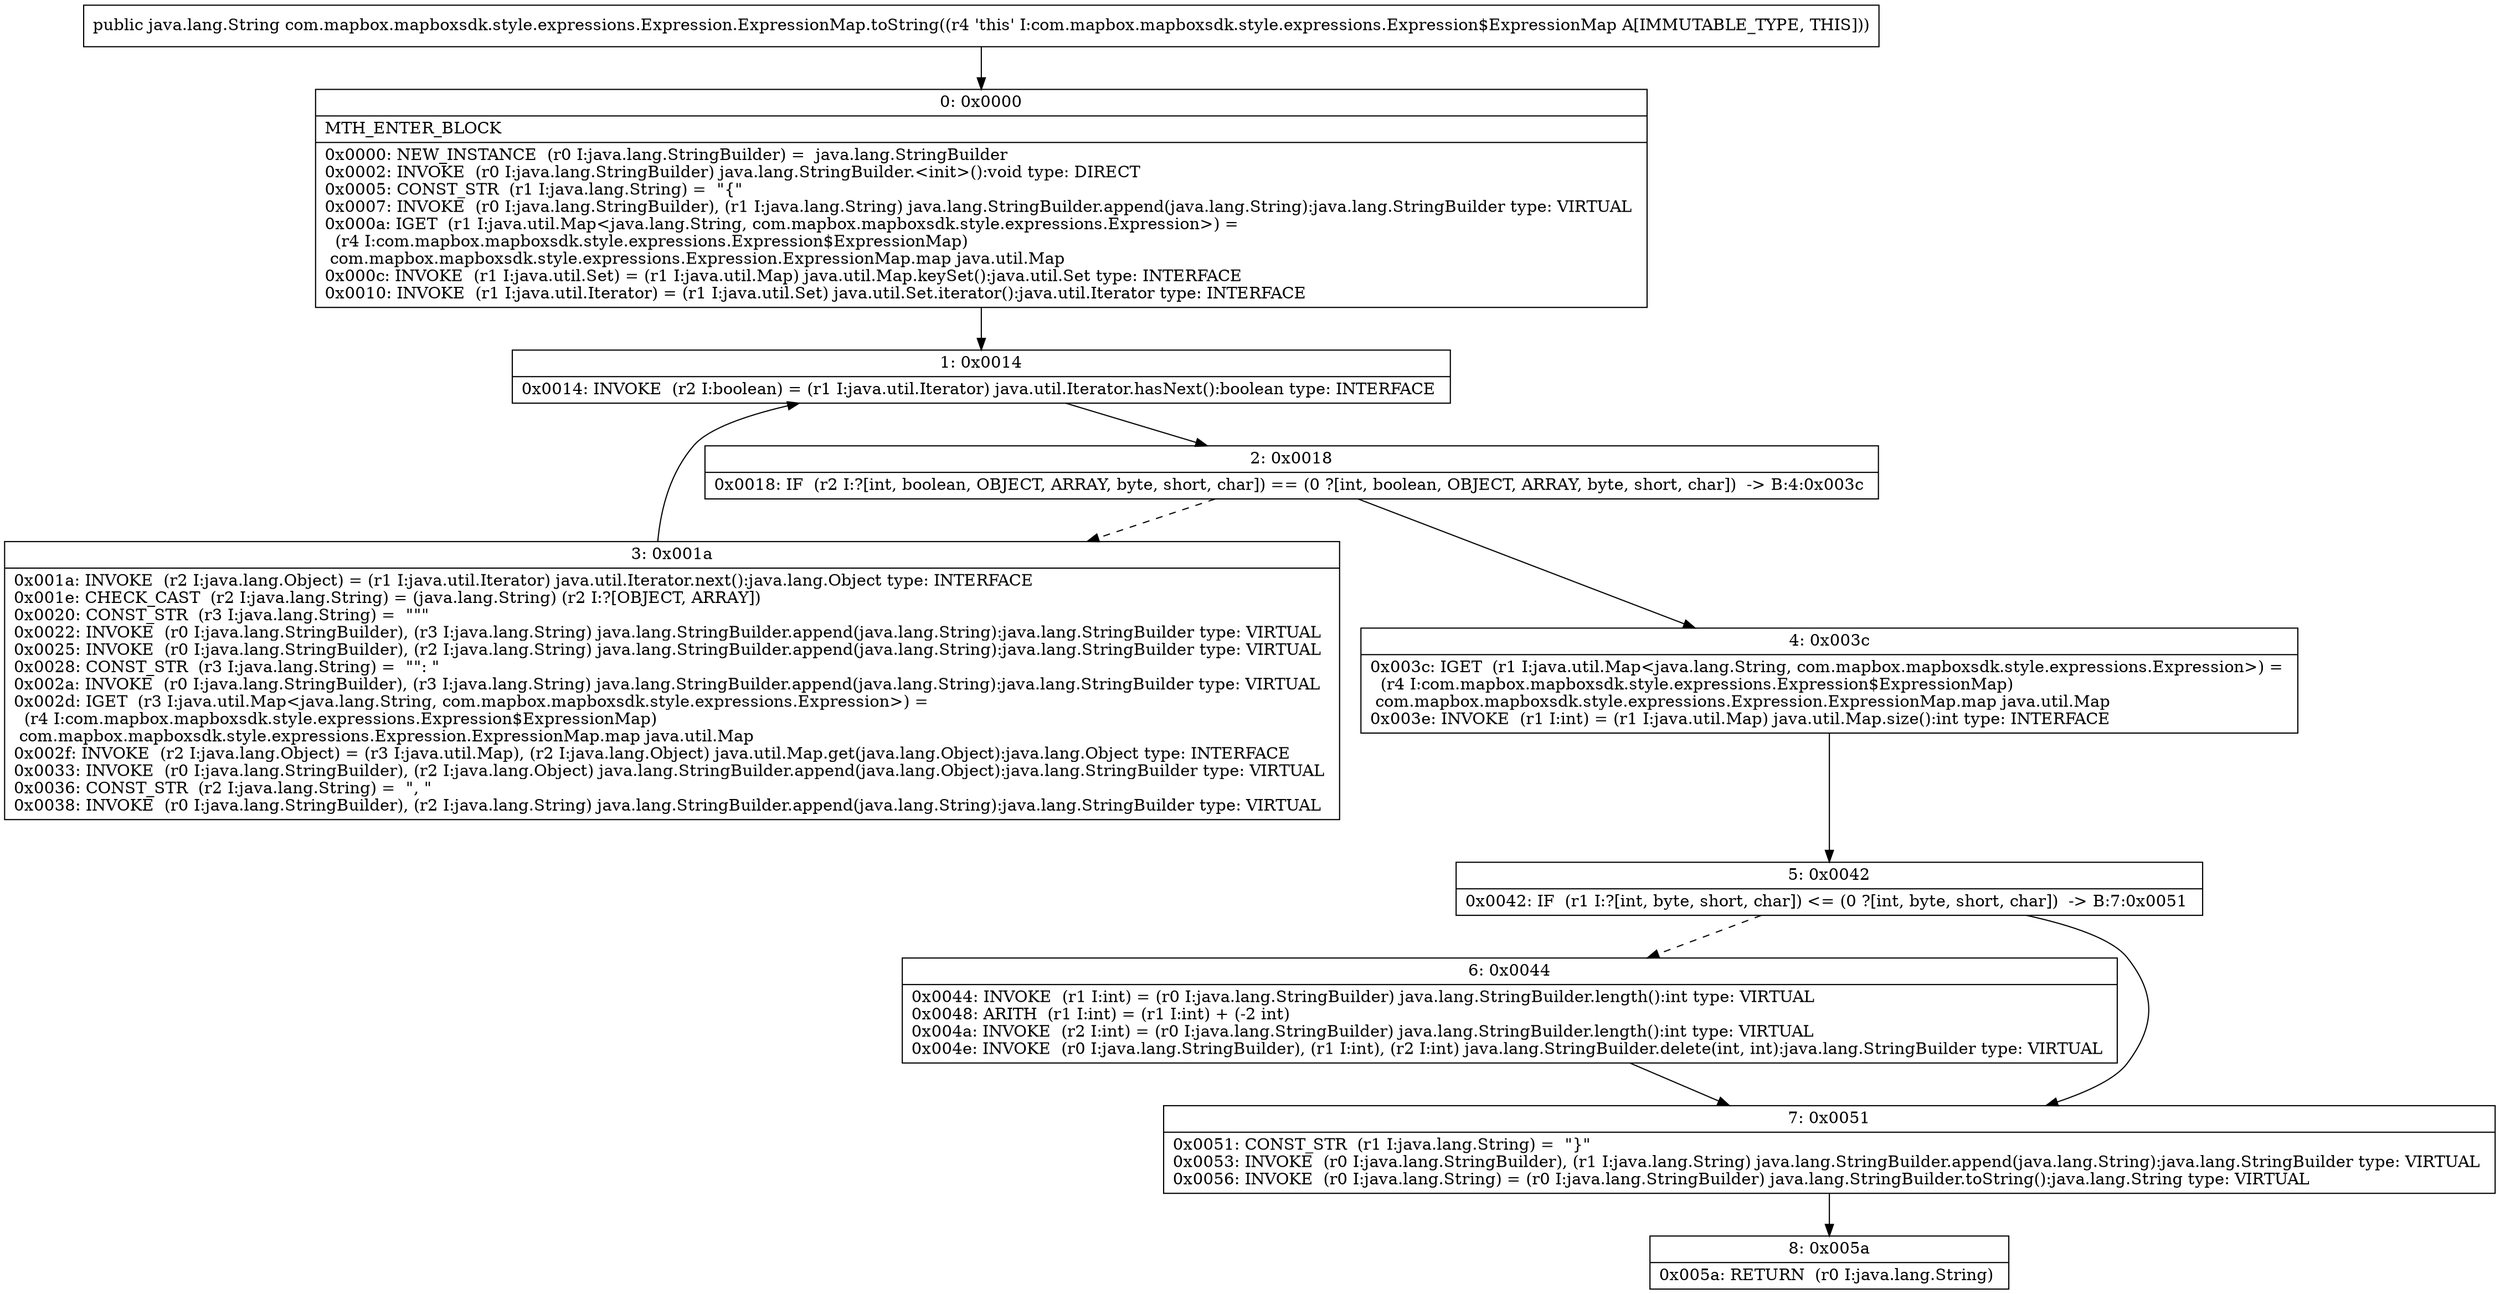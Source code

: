 digraph "CFG forcom.mapbox.mapboxsdk.style.expressions.Expression.ExpressionMap.toString()Ljava\/lang\/String;" {
Node_0 [shape=record,label="{0\:\ 0x0000|MTH_ENTER_BLOCK\l|0x0000: NEW_INSTANCE  (r0 I:java.lang.StringBuilder) =  java.lang.StringBuilder \l0x0002: INVOKE  (r0 I:java.lang.StringBuilder) java.lang.StringBuilder.\<init\>():void type: DIRECT \l0x0005: CONST_STR  (r1 I:java.lang.String) =  \"\{\" \l0x0007: INVOKE  (r0 I:java.lang.StringBuilder), (r1 I:java.lang.String) java.lang.StringBuilder.append(java.lang.String):java.lang.StringBuilder type: VIRTUAL \l0x000a: IGET  (r1 I:java.util.Map\<java.lang.String, com.mapbox.mapboxsdk.style.expressions.Expression\>) = \l  (r4 I:com.mapbox.mapboxsdk.style.expressions.Expression$ExpressionMap)\l com.mapbox.mapboxsdk.style.expressions.Expression.ExpressionMap.map java.util.Map \l0x000c: INVOKE  (r1 I:java.util.Set) = (r1 I:java.util.Map) java.util.Map.keySet():java.util.Set type: INTERFACE \l0x0010: INVOKE  (r1 I:java.util.Iterator) = (r1 I:java.util.Set) java.util.Set.iterator():java.util.Iterator type: INTERFACE \l}"];
Node_1 [shape=record,label="{1\:\ 0x0014|0x0014: INVOKE  (r2 I:boolean) = (r1 I:java.util.Iterator) java.util.Iterator.hasNext():boolean type: INTERFACE \l}"];
Node_2 [shape=record,label="{2\:\ 0x0018|0x0018: IF  (r2 I:?[int, boolean, OBJECT, ARRAY, byte, short, char]) == (0 ?[int, boolean, OBJECT, ARRAY, byte, short, char])  \-\> B:4:0x003c \l}"];
Node_3 [shape=record,label="{3\:\ 0x001a|0x001a: INVOKE  (r2 I:java.lang.Object) = (r1 I:java.util.Iterator) java.util.Iterator.next():java.lang.Object type: INTERFACE \l0x001e: CHECK_CAST  (r2 I:java.lang.String) = (java.lang.String) (r2 I:?[OBJECT, ARRAY]) \l0x0020: CONST_STR  (r3 I:java.lang.String) =  \"\"\" \l0x0022: INVOKE  (r0 I:java.lang.StringBuilder), (r3 I:java.lang.String) java.lang.StringBuilder.append(java.lang.String):java.lang.StringBuilder type: VIRTUAL \l0x0025: INVOKE  (r0 I:java.lang.StringBuilder), (r2 I:java.lang.String) java.lang.StringBuilder.append(java.lang.String):java.lang.StringBuilder type: VIRTUAL \l0x0028: CONST_STR  (r3 I:java.lang.String) =  \"\": \" \l0x002a: INVOKE  (r0 I:java.lang.StringBuilder), (r3 I:java.lang.String) java.lang.StringBuilder.append(java.lang.String):java.lang.StringBuilder type: VIRTUAL \l0x002d: IGET  (r3 I:java.util.Map\<java.lang.String, com.mapbox.mapboxsdk.style.expressions.Expression\>) = \l  (r4 I:com.mapbox.mapboxsdk.style.expressions.Expression$ExpressionMap)\l com.mapbox.mapboxsdk.style.expressions.Expression.ExpressionMap.map java.util.Map \l0x002f: INVOKE  (r2 I:java.lang.Object) = (r3 I:java.util.Map), (r2 I:java.lang.Object) java.util.Map.get(java.lang.Object):java.lang.Object type: INTERFACE \l0x0033: INVOKE  (r0 I:java.lang.StringBuilder), (r2 I:java.lang.Object) java.lang.StringBuilder.append(java.lang.Object):java.lang.StringBuilder type: VIRTUAL \l0x0036: CONST_STR  (r2 I:java.lang.String) =  \", \" \l0x0038: INVOKE  (r0 I:java.lang.StringBuilder), (r2 I:java.lang.String) java.lang.StringBuilder.append(java.lang.String):java.lang.StringBuilder type: VIRTUAL \l}"];
Node_4 [shape=record,label="{4\:\ 0x003c|0x003c: IGET  (r1 I:java.util.Map\<java.lang.String, com.mapbox.mapboxsdk.style.expressions.Expression\>) = \l  (r4 I:com.mapbox.mapboxsdk.style.expressions.Expression$ExpressionMap)\l com.mapbox.mapboxsdk.style.expressions.Expression.ExpressionMap.map java.util.Map \l0x003e: INVOKE  (r1 I:int) = (r1 I:java.util.Map) java.util.Map.size():int type: INTERFACE \l}"];
Node_5 [shape=record,label="{5\:\ 0x0042|0x0042: IF  (r1 I:?[int, byte, short, char]) \<= (0 ?[int, byte, short, char])  \-\> B:7:0x0051 \l}"];
Node_6 [shape=record,label="{6\:\ 0x0044|0x0044: INVOKE  (r1 I:int) = (r0 I:java.lang.StringBuilder) java.lang.StringBuilder.length():int type: VIRTUAL \l0x0048: ARITH  (r1 I:int) = (r1 I:int) + (\-2 int) \l0x004a: INVOKE  (r2 I:int) = (r0 I:java.lang.StringBuilder) java.lang.StringBuilder.length():int type: VIRTUAL \l0x004e: INVOKE  (r0 I:java.lang.StringBuilder), (r1 I:int), (r2 I:int) java.lang.StringBuilder.delete(int, int):java.lang.StringBuilder type: VIRTUAL \l}"];
Node_7 [shape=record,label="{7\:\ 0x0051|0x0051: CONST_STR  (r1 I:java.lang.String) =  \"\}\" \l0x0053: INVOKE  (r0 I:java.lang.StringBuilder), (r1 I:java.lang.String) java.lang.StringBuilder.append(java.lang.String):java.lang.StringBuilder type: VIRTUAL \l0x0056: INVOKE  (r0 I:java.lang.String) = (r0 I:java.lang.StringBuilder) java.lang.StringBuilder.toString():java.lang.String type: VIRTUAL \l}"];
Node_8 [shape=record,label="{8\:\ 0x005a|0x005a: RETURN  (r0 I:java.lang.String) \l}"];
MethodNode[shape=record,label="{public java.lang.String com.mapbox.mapboxsdk.style.expressions.Expression.ExpressionMap.toString((r4 'this' I:com.mapbox.mapboxsdk.style.expressions.Expression$ExpressionMap A[IMMUTABLE_TYPE, THIS])) }"];
MethodNode -> Node_0;
Node_0 -> Node_1;
Node_1 -> Node_2;
Node_2 -> Node_3[style=dashed];
Node_2 -> Node_4;
Node_3 -> Node_1;
Node_4 -> Node_5;
Node_5 -> Node_6[style=dashed];
Node_5 -> Node_7;
Node_6 -> Node_7;
Node_7 -> Node_8;
}

